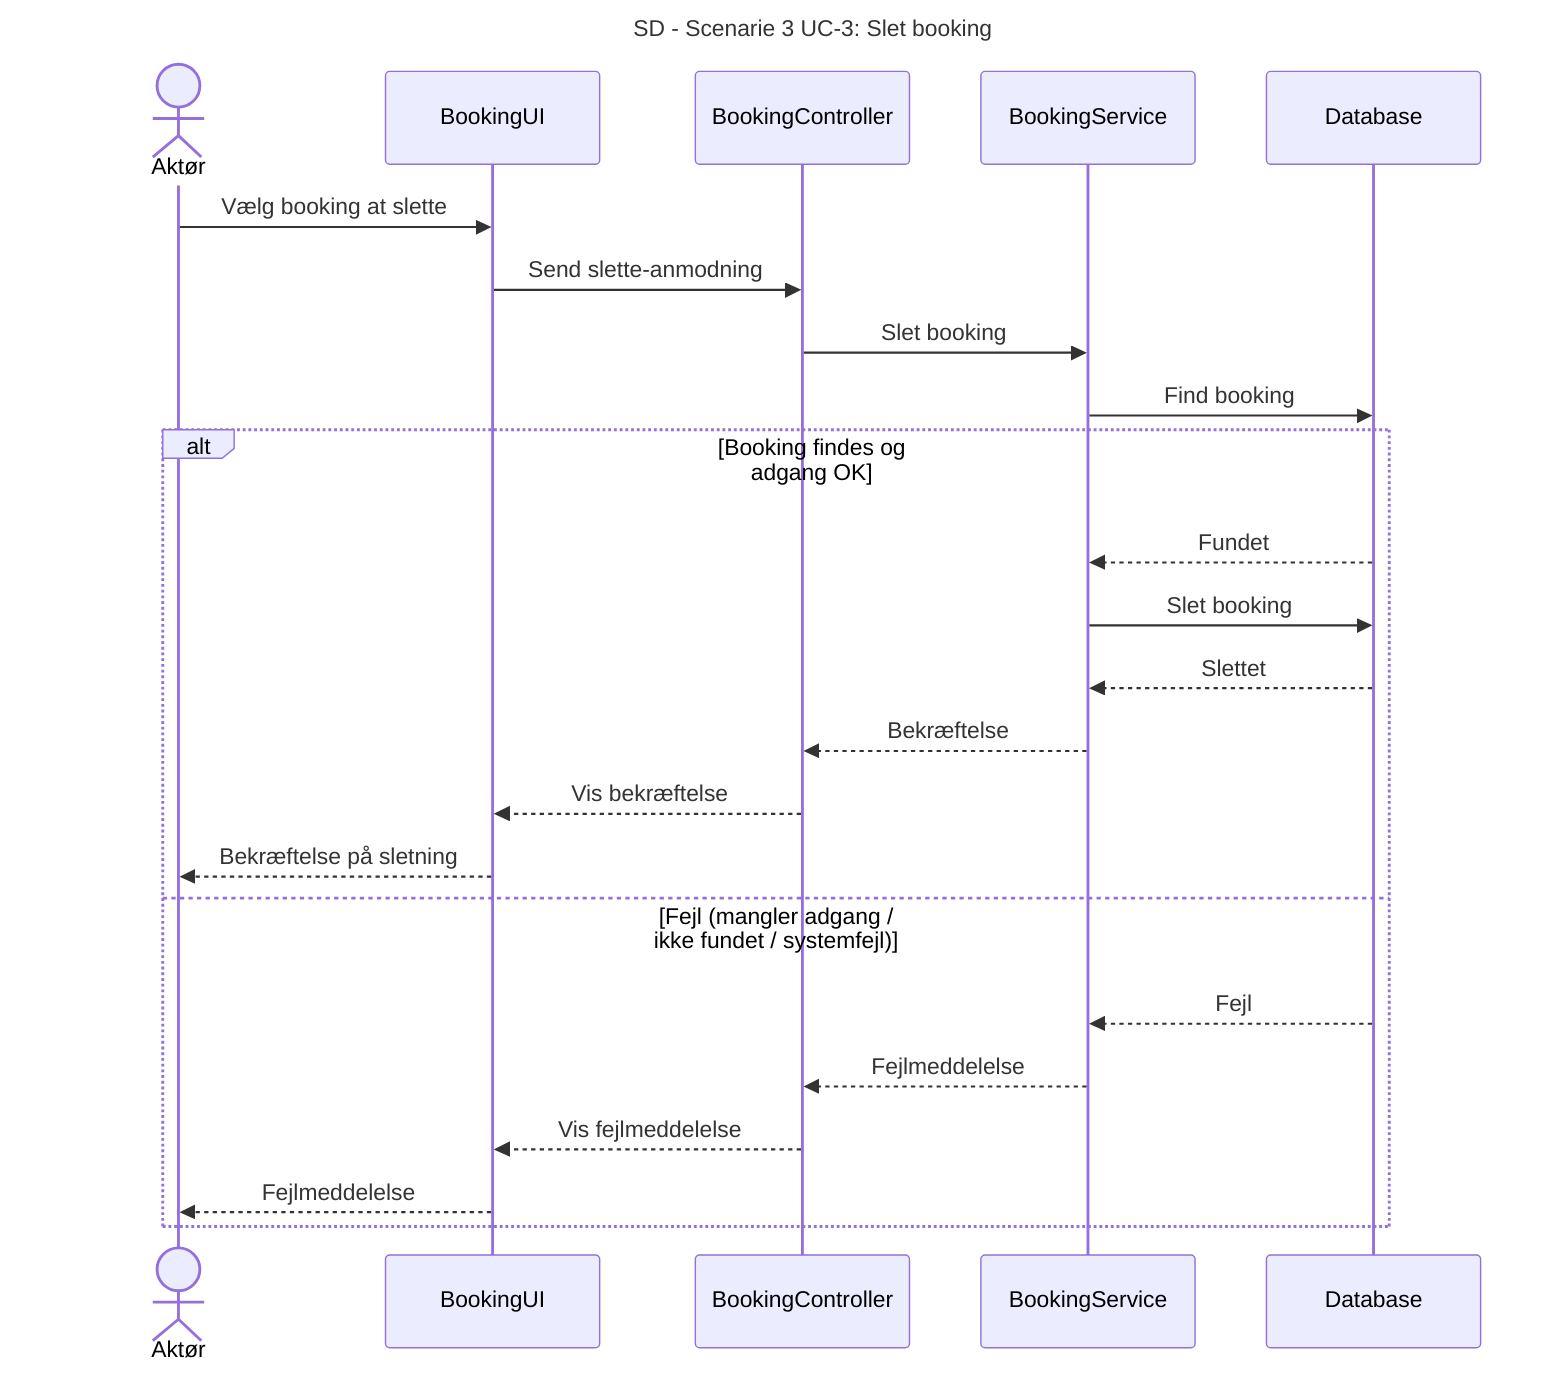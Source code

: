 sequenceDiagram
title SD - Scenarie 3 UC-3: Slet booking

   
      actor Aktør
    participant BookingUI
    participant BookingController
    participant BookingService
    participant Database

    Aktør->>BookingUI: Vælg booking at slette
    BookingUI->>BookingController: Send slette-anmodning
    BookingController->>BookingService: Slet booking
    BookingService->>Database: Find booking
    alt Booking findes og adgang OK
        Database-->>BookingService: Fundet
        BookingService->>Database: Slet booking
        Database-->>BookingService: Slettet
        BookingService-->>BookingController: Bekræftelse
        BookingController-->>BookingUI: Vis bekræftelse
        BookingUI-->>Aktør: Bekræftelse på sletning
    else Fejl (mangler adgang / ikke fundet / systemfejl)
        Database-->>BookingService: Fejl
        BookingService-->>BookingController: Fejlmeddelelse
        BookingController-->>BookingUI: Vis fejlmeddelelse
        BookingUI-->>Aktør: Fejlmeddelelse
    end